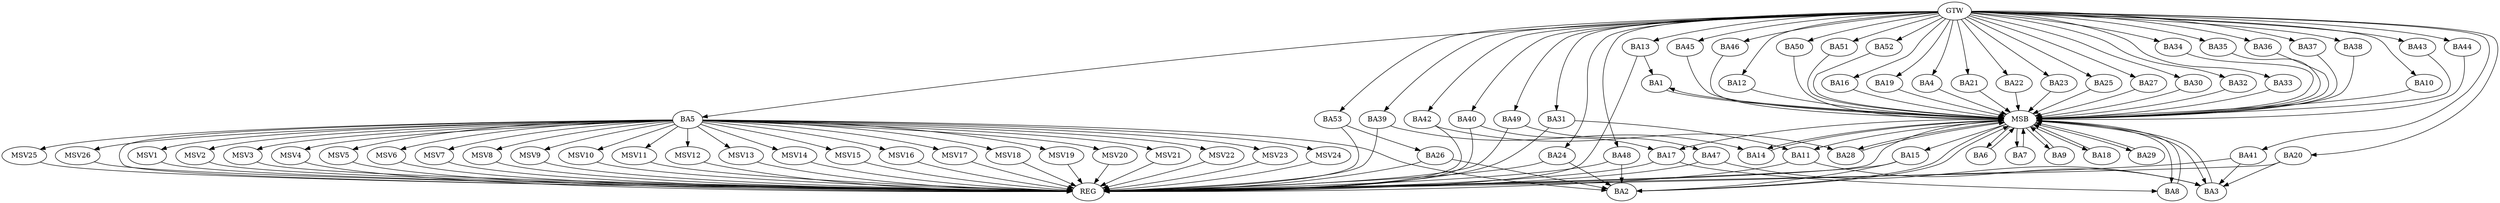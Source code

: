 strict digraph G {
  BA1 [ label="BA1" ];
  BA2 [ label="BA2" ];
  BA3 [ label="BA3" ];
  BA4 [ label="BA4" ];
  BA5 [ label="BA5" ];
  BA6 [ label="BA6" ];
  BA7 [ label="BA7" ];
  BA8 [ label="BA8" ];
  BA9 [ label="BA9" ];
  BA10 [ label="BA10" ];
  BA11 [ label="BA11" ];
  BA12 [ label="BA12" ];
  BA13 [ label="BA13" ];
  BA14 [ label="BA14" ];
  BA15 [ label="BA15" ];
  BA16 [ label="BA16" ];
  BA17 [ label="BA17" ];
  BA18 [ label="BA18" ];
  BA19 [ label="BA19" ];
  BA20 [ label="BA20" ];
  BA21 [ label="BA21" ];
  BA22 [ label="BA22" ];
  BA23 [ label="BA23" ];
  BA24 [ label="BA24" ];
  BA25 [ label="BA25" ];
  BA26 [ label="BA26" ];
  BA27 [ label="BA27" ];
  BA28 [ label="BA28" ];
  BA29 [ label="BA29" ];
  BA30 [ label="BA30" ];
  BA31 [ label="BA31" ];
  BA32 [ label="BA32" ];
  BA33 [ label="BA33" ];
  BA34 [ label="BA34" ];
  BA35 [ label="BA35" ];
  BA36 [ label="BA36" ];
  BA37 [ label="BA37" ];
  BA38 [ label="BA38" ];
  BA39 [ label="BA39" ];
  BA40 [ label="BA40" ];
  BA41 [ label="BA41" ];
  BA42 [ label="BA42" ];
  BA43 [ label="BA43" ];
  BA44 [ label="BA44" ];
  BA45 [ label="BA45" ];
  BA46 [ label="BA46" ];
  BA47 [ label="BA47" ];
  BA48 [ label="BA48" ];
  BA49 [ label="BA49" ];
  BA50 [ label="BA50" ];
  BA51 [ label="BA51" ];
  BA52 [ label="BA52" ];
  BA53 [ label="BA53" ];
  GTW [ label="GTW" ];
  REG [ label="REG" ];
  MSB [ label="MSB" ];
  MSV1 [ label="MSV1" ];
  MSV2 [ label="MSV2" ];
  MSV3 [ label="MSV3" ];
  MSV4 [ label="MSV4" ];
  MSV5 [ label="MSV5" ];
  MSV6 [ label="MSV6" ];
  MSV7 [ label="MSV7" ];
  MSV8 [ label="MSV8" ];
  MSV9 [ label="MSV9" ];
  MSV10 [ label="MSV10" ];
  MSV11 [ label="MSV11" ];
  MSV12 [ label="MSV12" ];
  MSV13 [ label="MSV13" ];
  MSV14 [ label="MSV14" ];
  MSV15 [ label="MSV15" ];
  MSV16 [ label="MSV16" ];
  MSV17 [ label="MSV17" ];
  MSV18 [ label="MSV18" ];
  MSV19 [ label="MSV19" ];
  MSV20 [ label="MSV20" ];
  MSV21 [ label="MSV21" ];
  MSV22 [ label="MSV22" ];
  MSV23 [ label="MSV23" ];
  MSV24 [ label="MSV24" ];
  MSV25 [ label="MSV25" ];
  MSV26 [ label="MSV26" ];
  BA5 -> BA2;
  BA11 -> BA3;
  BA13 -> BA1;
  BA15 -> BA2;
  BA17 -> BA8;
  BA20 -> BA3;
  BA24 -> BA2;
  BA26 -> BA2;
  BA31 -> BA11;
  BA39 -> BA14;
  BA40 -> BA17;
  BA41 -> BA3;
  BA42 -> BA28;
  BA47 -> BA3;
  BA48 -> BA2;
  BA49 -> BA47;
  BA53 -> BA26;
  GTW -> BA4;
  GTW -> BA5;
  GTW -> BA10;
  GTW -> BA12;
  GTW -> BA13;
  GTW -> BA16;
  GTW -> BA19;
  GTW -> BA20;
  GTW -> BA21;
  GTW -> BA22;
  GTW -> BA23;
  GTW -> BA24;
  GTW -> BA25;
  GTW -> BA27;
  GTW -> BA30;
  GTW -> BA31;
  GTW -> BA32;
  GTW -> BA33;
  GTW -> BA34;
  GTW -> BA35;
  GTW -> BA36;
  GTW -> BA37;
  GTW -> BA38;
  GTW -> BA39;
  GTW -> BA40;
  GTW -> BA41;
  GTW -> BA42;
  GTW -> BA43;
  GTW -> BA44;
  GTW -> BA45;
  GTW -> BA46;
  GTW -> BA48;
  GTW -> BA49;
  GTW -> BA50;
  GTW -> BA51;
  GTW -> BA52;
  GTW -> BA53;
  BA5 -> REG;
  BA11 -> REG;
  BA13 -> REG;
  BA15 -> REG;
  BA17 -> REG;
  BA20 -> REG;
  BA24 -> REG;
  BA26 -> REG;
  BA31 -> REG;
  BA39 -> REG;
  BA40 -> REG;
  BA41 -> REG;
  BA42 -> REG;
  BA47 -> REG;
  BA48 -> REG;
  BA49 -> REG;
  BA53 -> REG;
  BA1 -> MSB;
  MSB -> BA2;
  MSB -> REG;
  BA2 -> MSB;
  MSB -> BA1;
  BA3 -> MSB;
  BA4 -> MSB;
  BA6 -> MSB;
  MSB -> BA3;
  BA7 -> MSB;
  BA8 -> MSB;
  MSB -> BA6;
  BA9 -> MSB;
  BA10 -> MSB;
  MSB -> BA8;
  BA12 -> MSB;
  BA14 -> MSB;
  BA16 -> MSB;
  MSB -> BA14;
  BA18 -> MSB;
  BA19 -> MSB;
  BA21 -> MSB;
  BA22 -> MSB;
  MSB -> BA7;
  BA23 -> MSB;
  BA25 -> MSB;
  MSB -> BA9;
  BA27 -> MSB;
  MSB -> BA17;
  BA28 -> MSB;
  BA29 -> MSB;
  BA30 -> MSB;
  MSB -> BA15;
  BA32 -> MSB;
  BA33 -> MSB;
  MSB -> BA29;
  BA34 -> MSB;
  BA35 -> MSB;
  BA36 -> MSB;
  BA37 -> MSB;
  BA38 -> MSB;
  BA43 -> MSB;
  MSB -> BA18;
  BA44 -> MSB;
  BA45 -> MSB;
  BA46 -> MSB;
  MSB -> BA28;
  BA50 -> MSB;
  BA51 -> MSB;
  MSB -> BA11;
  BA52 -> MSB;
  BA5 -> MSV1;
  BA5 -> MSV2;
  BA5 -> MSV3;
  BA5 -> MSV4;
  BA5 -> MSV5;
  MSV1 -> REG;
  MSV2 -> REG;
  MSV3 -> REG;
  MSV4 -> REG;
  MSV5 -> REG;
  BA5 -> MSV6;
  BA5 -> MSV7;
  BA5 -> MSV8;
  MSV6 -> REG;
  MSV7 -> REG;
  MSV8 -> REG;
  BA5 -> MSV9;
  BA5 -> MSV10;
  MSV9 -> REG;
  MSV10 -> REG;
  BA5 -> MSV11;
  BA5 -> MSV12;
  BA5 -> MSV13;
  BA5 -> MSV14;
  MSV11 -> REG;
  MSV12 -> REG;
  MSV13 -> REG;
  MSV14 -> REG;
  BA5 -> MSV15;
  MSV15 -> REG;
  BA5 -> MSV16;
  BA5 -> MSV17;
  BA5 -> MSV18;
  BA5 -> MSV19;
  MSV16 -> REG;
  MSV17 -> REG;
  MSV18 -> REG;
  MSV19 -> REG;
  BA5 -> MSV20;
  BA5 -> MSV21;
  BA5 -> MSV22;
  MSV20 -> REG;
  MSV21 -> REG;
  MSV22 -> REG;
  BA5 -> MSV23;
  BA5 -> MSV24;
  BA5 -> MSV25;
  BA5 -> MSV26;
  MSV23 -> REG;
  MSV24 -> REG;
  MSV25 -> REG;
  MSV26 -> REG;
}
